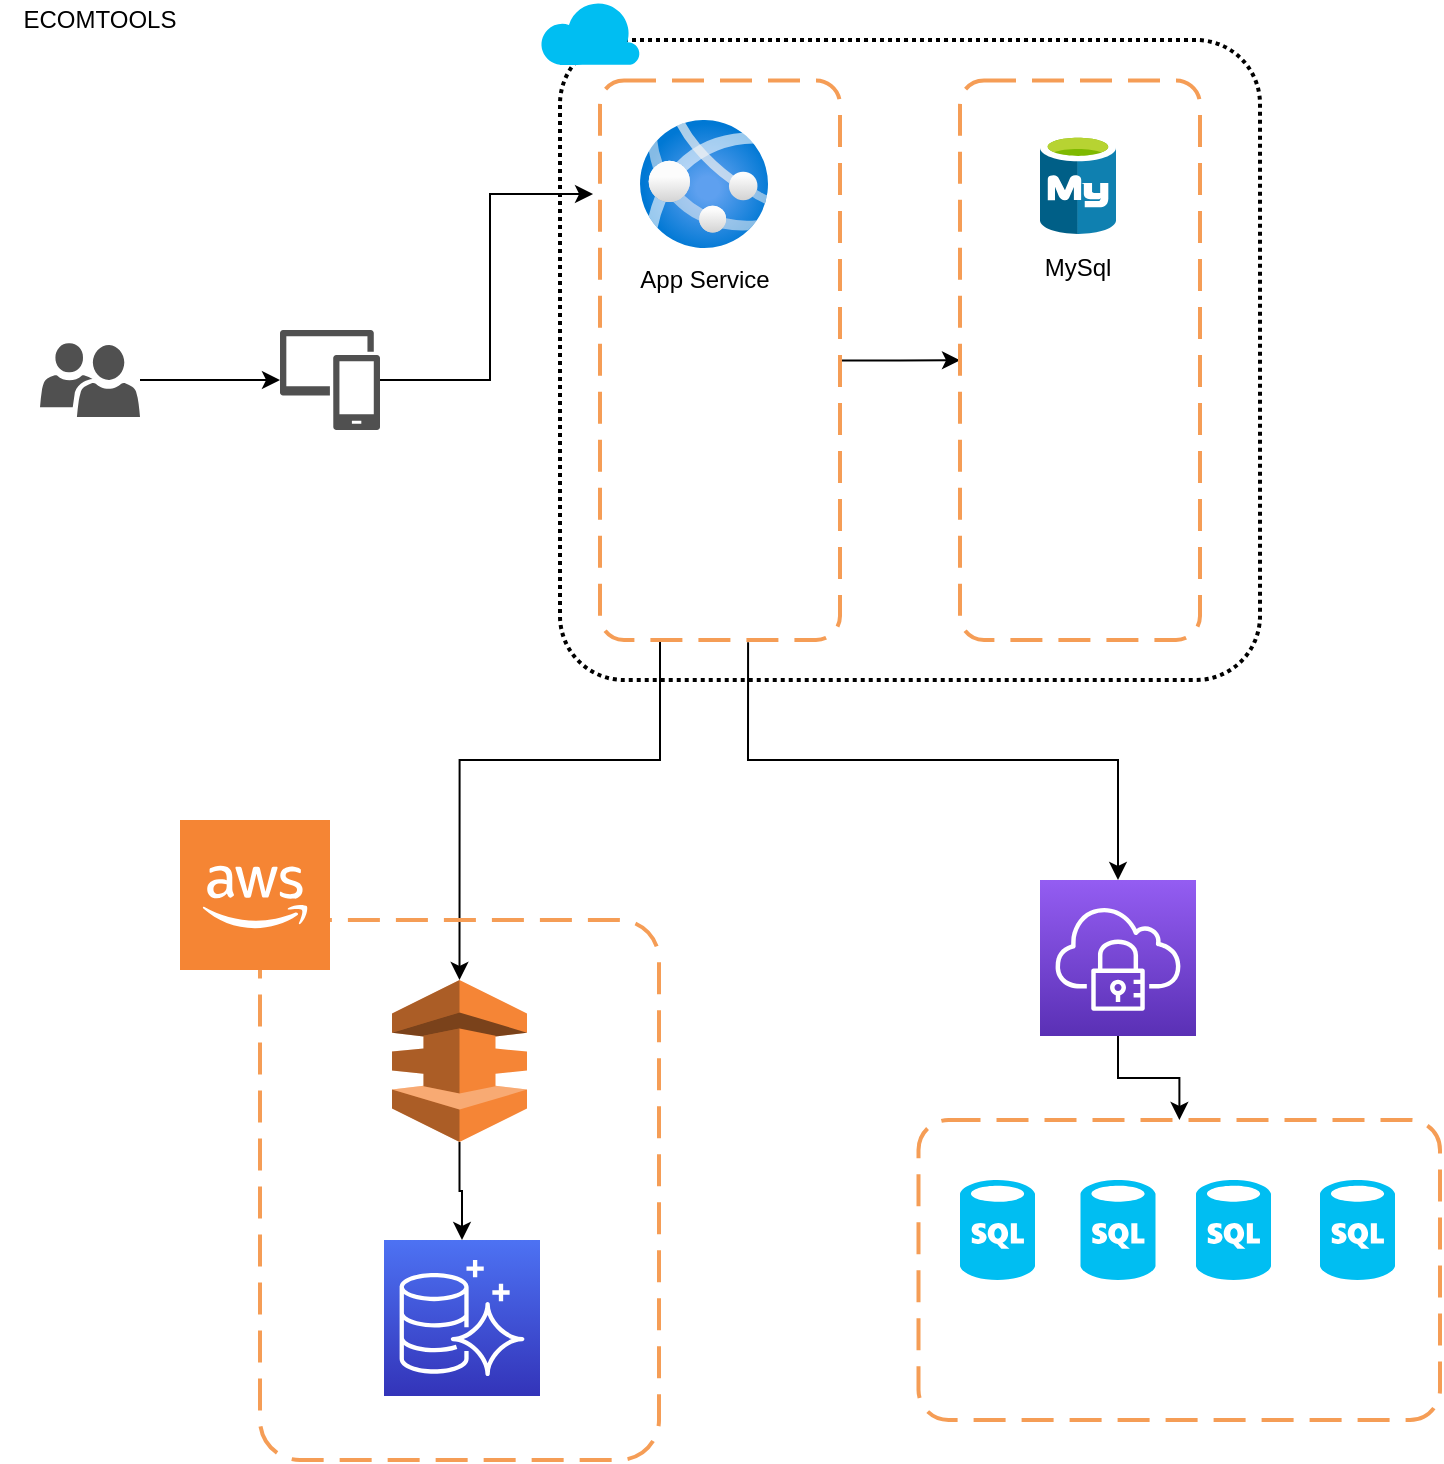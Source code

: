 <mxfile version="14.4.6" type="github"><diagram id="WyFfeFQL1By48-2bZupr" name="Page-1"><mxGraphModel dx="1186" dy="689" grid="1" gridSize="10" guides="1" tooltips="1" connect="1" arrows="1" fold="1" page="1" pageScale="1" pageWidth="827" pageHeight="1169" math="0" shadow="0"><root><mxCell id="0"/><mxCell id="1" parent="0"/><mxCell id="rBdYq_oIjn1MwsfL1_K1-6" style="edgeStyle=orthogonalEdgeStyle;rounded=0;orthogonalLoop=1;jettySize=auto;html=1;" edge="1" parent="1" source="rBdYq_oIjn1MwsfL1_K1-5" target="rBdYq_oIjn1MwsfL1_K1-7"><mxGeometry relative="1" as="geometry"><mxPoint x="160" y="98.5" as="targetPoint"/></mxGeometry></mxCell><mxCell id="rBdYq_oIjn1MwsfL1_K1-5" value="" style="pointerEvents=1;shadow=0;dashed=0;html=1;strokeColor=none;labelPosition=center;verticalLabelPosition=bottom;verticalAlign=top;align=center;fillColor=#505050;shape=mxgraph.mscae.intune.user_group" vertex="1" parent="1"><mxGeometry x="60" y="191.5" width="50" height="37" as="geometry"/></mxCell><mxCell id="rBdYq_oIjn1MwsfL1_K1-22" style="edgeStyle=orthogonalEdgeStyle;rounded=0;orthogonalLoop=1;jettySize=auto;html=1;entryX=-0.029;entryY=0.203;entryDx=0;entryDy=0;entryPerimeter=0;" edge="1" parent="1" source="rBdYq_oIjn1MwsfL1_K1-7" target="rBdYq_oIjn1MwsfL1_K1-17"><mxGeometry relative="1" as="geometry"/></mxCell><mxCell id="rBdYq_oIjn1MwsfL1_K1-7" value="" style="pointerEvents=1;shadow=0;dashed=0;html=1;strokeColor=none;labelPosition=center;verticalLabelPosition=bottom;verticalAlign=top;align=center;fillColor=#505050;shape=mxgraph.mscae.intune.device_group" vertex="1" parent="1"><mxGeometry x="180" y="185" width="50" height="50" as="geometry"/></mxCell><mxCell id="rBdYq_oIjn1MwsfL1_K1-24" style="edgeStyle=orthogonalEdgeStyle;rounded=0;orthogonalLoop=1;jettySize=auto;html=1;entryX=0.5;entryY=0;entryDx=0;entryDy=0;entryPerimeter=0;exitX=0.25;exitY=1;exitDx=0;exitDy=0;" edge="1" parent="1" source="rBdYq_oIjn1MwsfL1_K1-17" target="rBdYq_oIjn1MwsfL1_K1-32"><mxGeometry relative="1" as="geometry"><mxPoint x="495" y="410" as="targetPoint"/><Array as="points"><mxPoint x="370" y="400"/><mxPoint x="270" y="400"/></Array></mxGeometry></mxCell><mxCell id="rBdYq_oIjn1MwsfL1_K1-38" style="edgeStyle=orthogonalEdgeStyle;rounded=0;orthogonalLoop=1;jettySize=auto;html=1;exitX=0.617;exitY=1.004;exitDx=0;exitDy=0;entryX=0.5;entryY=0;entryDx=0;entryDy=0;entryPerimeter=0;exitPerimeter=0;" edge="1" parent="1" source="rBdYq_oIjn1MwsfL1_K1-17" target="rBdYq_oIjn1MwsfL1_K1-37"><mxGeometry relative="1" as="geometry"/></mxCell><mxCell id="rBdYq_oIjn1MwsfL1_K1-8" value="" style="rounded=1;arcSize=10;dashed=1;fillColor=none;gradientColor=none;dashPattern=1 1;strokeWidth=2;" vertex="1" parent="1"><mxGeometry x="320" y="40" width="350" height="320" as="geometry"/></mxCell><mxCell id="rBdYq_oIjn1MwsfL1_K1-12" value="App Service" style="text;html=1;strokeColor=none;fillColor=none;align=center;verticalAlign=middle;whiteSpace=wrap;rounded=0;" vertex="1" parent="1"><mxGeometry x="354.5" y="150" width="75" height="20" as="geometry"/></mxCell><mxCell id="rBdYq_oIjn1MwsfL1_K1-13" value="" style="aspect=fixed;html=1;points=[];align=center;image;fontSize=12;image=img/lib/azure2/containers/App_Services.svg;" vertex="1" parent="1"><mxGeometry x="360" y="80" width="64" height="64" as="geometry"/></mxCell><mxCell id="rBdYq_oIjn1MwsfL1_K1-14" value="" style="verticalLabelPosition=bottom;html=1;verticalAlign=top;align=center;strokeColor=none;fillColor=#00BEF2;shape=mxgraph.azure.cloud;" vertex="1" parent="1"><mxGeometry x="310" y="20" width="50" height="32.5" as="geometry"/></mxCell><mxCell id="rBdYq_oIjn1MwsfL1_K1-15" value="" style="aspect=fixed;html=1;points=[];align=center;image;fontSize=12;image=img/lib/mscae/Azure_Database_for_MySQL_servers.svg;" vertex="1" parent="1"><mxGeometry x="560" y="87" width="38" height="50" as="geometry"/></mxCell><mxCell id="rBdYq_oIjn1MwsfL1_K1-23" style="edgeStyle=orthogonalEdgeStyle;rounded=0;orthogonalLoop=1;jettySize=auto;html=1;entryX=0;entryY=0.5;entryDx=0;entryDy=0;" edge="1" parent="1" source="rBdYq_oIjn1MwsfL1_K1-17" target="rBdYq_oIjn1MwsfL1_K1-18"><mxGeometry relative="1" as="geometry"/></mxCell><mxCell id="rBdYq_oIjn1MwsfL1_K1-17" value="" style="rounded=1;arcSize=10;dashed=1;strokeColor=#F59D56;fillColor=none;gradientColor=none;dashPattern=8 4;strokeWidth=2;" vertex="1" parent="1"><mxGeometry x="340" y="60.25" width="120" height="279.75" as="geometry"/></mxCell><mxCell id="rBdYq_oIjn1MwsfL1_K1-18" value="" style="rounded=1;arcSize=10;dashed=1;strokeColor=#F59D56;fillColor=none;gradientColor=none;dashPattern=8 4;strokeWidth=2;" vertex="1" parent="1"><mxGeometry x="520" y="60.25" width="120" height="279.75" as="geometry"/></mxCell><mxCell id="rBdYq_oIjn1MwsfL1_K1-19" style="edgeStyle=orthogonalEdgeStyle;rounded=0;orthogonalLoop=1;jettySize=auto;html=1;exitX=0.5;exitY=1;exitDx=0;exitDy=0;" edge="1" parent="1" source="rBdYq_oIjn1MwsfL1_K1-8" target="rBdYq_oIjn1MwsfL1_K1-8"><mxGeometry relative="1" as="geometry"/></mxCell><mxCell id="rBdYq_oIjn1MwsfL1_K1-26" value="MySql" style="text;html=1;strokeColor=none;fillColor=none;align=center;verticalAlign=middle;whiteSpace=wrap;rounded=0;" vertex="1" parent="1"><mxGeometry x="559" y="144" width="40" height="20" as="geometry"/></mxCell><mxCell id="rBdYq_oIjn1MwsfL1_K1-27" value="" style="rounded=1;arcSize=10;dashed=1;strokeColor=#F59D56;fillColor=none;gradientColor=none;dashPattern=8 4;strokeWidth=2;" vertex="1" parent="1"><mxGeometry x="170" y="480" width="199.5" height="270" as="geometry"/></mxCell><mxCell id="rBdYq_oIjn1MwsfL1_K1-29" value="" style="outlineConnect=0;dashed=0;verticalLabelPosition=bottom;verticalAlign=top;align=center;html=1;shape=mxgraph.aws3.cloud_2;fillColor=#F58534;gradientColor=none;" vertex="1" parent="1"><mxGeometry x="130" y="430" width="75" height="75" as="geometry"/></mxCell><mxCell id="rBdYq_oIjn1MwsfL1_K1-30" value="" style="points=[[0,0,0],[0.25,0,0],[0.5,0,0],[0.75,0,0],[1,0,0],[0,1,0],[0.25,1,0],[0.5,1,0],[0.75,1,0],[1,1,0],[0,0.25,0],[0,0.5,0],[0,0.75,0],[1,0.25,0],[1,0.5,0],[1,0.75,0]];outlineConnect=0;fontColor=#232F3E;gradientColor=#4D72F3;gradientDirection=north;fillColor=#3334B9;strokeColor=#ffffff;dashed=0;verticalLabelPosition=bottom;verticalAlign=top;align=center;html=1;fontSize=12;fontStyle=0;aspect=fixed;shape=mxgraph.aws4.resourceIcon;resIcon=mxgraph.aws4.aurora;" vertex="1" parent="1"><mxGeometry x="232" y="640" width="78" height="78" as="geometry"/></mxCell><mxCell id="rBdYq_oIjn1MwsfL1_K1-34" style="edgeStyle=orthogonalEdgeStyle;rounded=0;orthogonalLoop=1;jettySize=auto;html=1;" edge="1" parent="1" source="rBdYq_oIjn1MwsfL1_K1-32" target="rBdYq_oIjn1MwsfL1_K1-30"><mxGeometry relative="1" as="geometry"/></mxCell><mxCell id="rBdYq_oIjn1MwsfL1_K1-32" value="" style="outlineConnect=0;dashed=0;verticalLabelPosition=bottom;verticalAlign=top;align=center;html=1;shape=mxgraph.aws3.direct_connect;fillColor=#F58536;gradientColor=none;" vertex="1" parent="1"><mxGeometry x="236" y="510" width="67.5" height="81" as="geometry"/></mxCell><mxCell id="rBdYq_oIjn1MwsfL1_K1-35" value="" style="rounded=1;arcSize=10;dashed=1;strokeColor=#F59D56;fillColor=none;gradientColor=none;dashPattern=8 4;strokeWidth=2;" vertex="1" parent="1"><mxGeometry x="499.25" y="580" width="260.75" height="150" as="geometry"/></mxCell><mxCell id="rBdYq_oIjn1MwsfL1_K1-43" style="edgeStyle=orthogonalEdgeStyle;rounded=0;orthogonalLoop=1;jettySize=auto;html=1;" edge="1" parent="1" source="rBdYq_oIjn1MwsfL1_K1-37" target="rBdYq_oIjn1MwsfL1_K1-35"><mxGeometry relative="1" as="geometry"/></mxCell><mxCell id="rBdYq_oIjn1MwsfL1_K1-37" value="" style="points=[[0,0,0],[0.25,0,0],[0.5,0,0],[0.75,0,0],[1,0,0],[0,1,0],[0.25,1,0],[0.5,1,0],[0.75,1,0],[1,1,0],[0,0.25,0],[0,0.5,0],[0,0.75,0],[1,0.25,0],[1,0.5,0],[1,0.75,0]];outlineConnect=0;fontColor=#232F3E;gradientColor=#945DF2;gradientDirection=north;fillColor=#5A30B5;strokeColor=#ffffff;dashed=0;verticalLabelPosition=bottom;verticalAlign=top;align=center;html=1;fontSize=12;fontStyle=0;aspect=fixed;shape=mxgraph.aws4.resourceIcon;resIcon=mxgraph.aws4.client_vpn;" vertex="1" parent="1"><mxGeometry x="560" y="460" width="78" height="78" as="geometry"/></mxCell><mxCell id="rBdYq_oIjn1MwsfL1_K1-39" value="" style="verticalLabelPosition=bottom;html=1;verticalAlign=top;align=center;strokeColor=none;fillColor=#00BEF2;shape=mxgraph.azure.sql_database;" vertex="1" parent="1"><mxGeometry x="580.25" y="610" width="37.5" height="50" as="geometry"/></mxCell><mxCell id="rBdYq_oIjn1MwsfL1_K1-40" value="" style="verticalLabelPosition=bottom;html=1;verticalAlign=top;align=center;strokeColor=none;fillColor=#00BEF2;shape=mxgraph.azure.sql_database;" vertex="1" parent="1"><mxGeometry x="638" y="610" width="37.5" height="50" as="geometry"/></mxCell><mxCell id="rBdYq_oIjn1MwsfL1_K1-41" value="" style="verticalLabelPosition=bottom;html=1;verticalAlign=top;align=center;strokeColor=none;fillColor=#00BEF2;shape=mxgraph.azure.sql_database;" vertex="1" parent="1"><mxGeometry x="520" y="610" width="37.5" height="50" as="geometry"/></mxCell><mxCell id="rBdYq_oIjn1MwsfL1_K1-42" value="" style="verticalLabelPosition=bottom;html=1;verticalAlign=top;align=center;strokeColor=none;fillColor=#00BEF2;shape=mxgraph.azure.sql_database;" vertex="1" parent="1"><mxGeometry x="700" y="610" width="37.5" height="50" as="geometry"/></mxCell><mxCell id="rBdYq_oIjn1MwsfL1_K1-44" value="ECOMTOOLS" style="text;html=1;strokeColor=none;fillColor=none;align=center;verticalAlign=middle;whiteSpace=wrap;rounded=0;" vertex="1" parent="1"><mxGeometry x="40" y="20" width="100" height="20" as="geometry"/></mxCell></root></mxGraphModel></diagram></mxfile>
